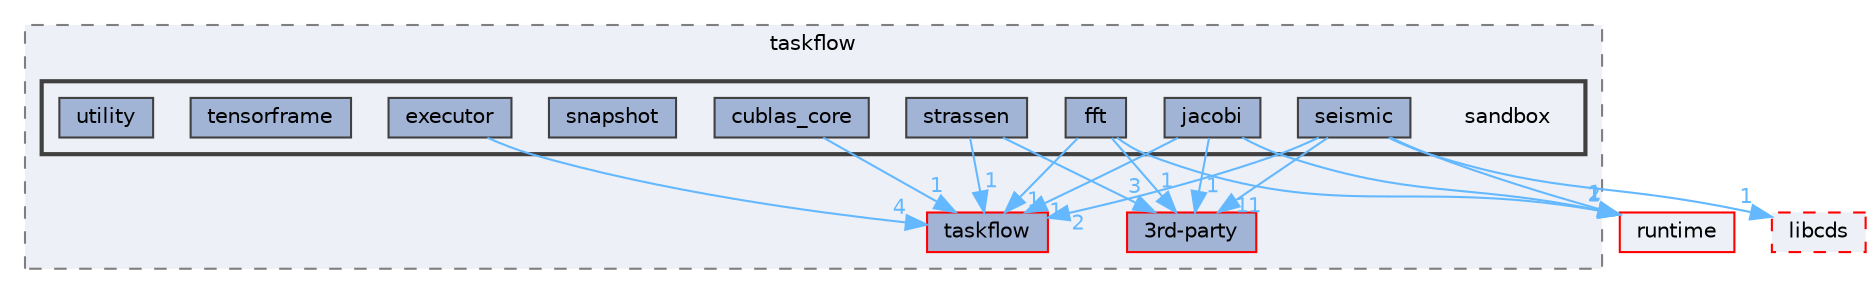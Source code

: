 digraph "external/taskflow/sandbox"
{
 // LATEX_PDF_SIZE
  bgcolor="transparent";
  edge [fontname=Helvetica,fontsize=10,labelfontname=Helvetica,labelfontsize=10];
  node [fontname=Helvetica,fontsize=10,shape=box,height=0.2,width=0.4];
  compound=true
  subgraph clusterdir_a586d2919c2294cf68ed57ec5a464d2f {
    graph [ bgcolor="#edf0f7", pencolor="grey50", label="taskflow", fontname=Helvetica,fontsize=10 style="filled,dashed", URL="dir_a586d2919c2294cf68ed57ec5a464d2f.html",tooltip="root taskflow include dir"]
  dir_335c31d98076110d53a13c1a0e3daa75 [label="taskflow", fillcolor="#a2b4d6", color="red", style="filled", URL="dir_335c31d98076110d53a13c1a0e3daa75.html",tooltip=""];
  dir_8a551ad5ddcada96b3faa8407baf5b5b [label="3rd-party", fillcolor="#a2b4d6", color="red", style="filled", URL="dir_8a551ad5ddcada96b3faa8407baf5b5b.html",tooltip=""];
  subgraph clusterdir_4e7b7f50873fa082c47e16cba185e362 {
    graph [ bgcolor="#edf0f7", pencolor="grey25", label="", fontname=Helvetica,fontsize=10 style="filled,bold", URL="dir_4e7b7f50873fa082c47e16cba185e362.html",tooltip=""]
    dir_4e7b7f50873fa082c47e16cba185e362 [shape=plaintext, label="sandbox"];
  dir_4914235b12d3578f995d92f497506734 [label="cublas_core", fillcolor="#a2b4d6", color="grey25", style="filled", URL="dir_4914235b12d3578f995d92f497506734.html",tooltip=""];
  dir_2049e510eb32f95b1277be035f0b3cd8 [label="executor", fillcolor="#a2b4d6", color="grey25", style="filled", URL="dir_2049e510eb32f95b1277be035f0b3cd8.html",tooltip=""];
  dir_fdfc54c76b3c10c57ed5b6e34478b8dd [label="fft", fillcolor="#a2b4d6", color="grey25", style="filled", URL="dir_fdfc54c76b3c10c57ed5b6e34478b8dd.html",tooltip=""];
  dir_df3ebe56cde8ad1bacdcdfd8d63e539f [label="jacobi", fillcolor="#a2b4d6", color="grey25", style="filled", URL="dir_df3ebe56cde8ad1bacdcdfd8d63e539f.html",tooltip=""];
  dir_bae3fc9f8c1e8729b0a8aa15fba946d2 [label="seismic", fillcolor="#a2b4d6", color="grey25", style="filled", URL="dir_bae3fc9f8c1e8729b0a8aa15fba946d2.html",tooltip=""];
  dir_f09a63299e2a7cd17a9d2e8deb1e68aa [label="snapshot", fillcolor="#a2b4d6", color="grey25", style="filled", URL="dir_f09a63299e2a7cd17a9d2e8deb1e68aa.html",tooltip=""];
  dir_ef6c112d2330e15c7ba03874f4848162 [label="strassen", fillcolor="#a2b4d6", color="grey25", style="filled", URL="dir_ef6c112d2330e15c7ba03874f4848162.html",tooltip=""];
  dir_33641966d9436fd1d7664fd01f38203f [label="tensorframe", fillcolor="#a2b4d6", color="grey25", style="filled", URL="dir_33641966d9436fd1d7664fd01f38203f.html",tooltip=""];
  dir_7d4c8c5d13083ef572440534c598eac4 [label="utility", fillcolor="#a2b4d6", color="grey25", style="filled", URL="dir_7d4c8c5d13083ef572440534c598eac4.html",tooltip=""];
  }
  }
  dir_cb031e414f281a658b23dddb30bb9d2c [label="runtime", fillcolor="#edf0f7", color="red", style="filled", URL="dir_cb031e414f281a658b23dddb30bb9d2c.html",tooltip=""];
  dir_ab6169dce0214f69bd11de922f7415d8 [label="libcds", fillcolor="#edf0f7", color="red", style="filled,dashed", URL="dir_ab6169dce0214f69bd11de922f7415d8.html",tooltip=""];
  dir_4914235b12d3578f995d92f497506734->dir_335c31d98076110d53a13c1a0e3daa75 [headlabel="1", labeldistance=1.5 headhref="dir_000173_000820.html" href="dir_000173_000820.html" color="steelblue1" fontcolor="steelblue1"];
  dir_2049e510eb32f95b1277be035f0b3cd8->dir_335c31d98076110d53a13c1a0e3daa75 [headlabel="4", labeldistance=1.5 headhref="dir_000306_000820.html" href="dir_000306_000820.html" color="steelblue1" fontcolor="steelblue1"];
  dir_fdfc54c76b3c10c57ed5b6e34478b8dd->dir_335c31d98076110d53a13c1a0e3daa75 [headlabel="1", labeldistance=1.5 headhref="dir_000313_000820.html" href="dir_000313_000820.html" color="steelblue1" fontcolor="steelblue1"];
  dir_fdfc54c76b3c10c57ed5b6e34478b8dd->dir_8a551ad5ddcada96b3faa8407baf5b5b [headlabel="1", labeldistance=1.5 headhref="dir_000313_000012.html" href="dir_000313_000012.html" color="steelblue1" fontcolor="steelblue1"];
  dir_fdfc54c76b3c10c57ed5b6e34478b8dd->dir_cb031e414f281a658b23dddb30bb9d2c [headlabel="1", labeldistance=1.5 headhref="dir_000313_000628.html" href="dir_000313_000628.html" color="steelblue1" fontcolor="steelblue1"];
  dir_df3ebe56cde8ad1bacdcdfd8d63e539f->dir_335c31d98076110d53a13c1a0e3daa75 [headlabel="1", labeldistance=1.5 headhref="dir_000426_000820.html" href="dir_000426_000820.html" color="steelblue1" fontcolor="steelblue1"];
  dir_df3ebe56cde8ad1bacdcdfd8d63e539f->dir_8a551ad5ddcada96b3faa8407baf5b5b [headlabel="1", labeldistance=1.5 headhref="dir_000426_000012.html" href="dir_000426_000012.html" color="steelblue1" fontcolor="steelblue1"];
  dir_df3ebe56cde8ad1bacdcdfd8d63e539f->dir_cb031e414f281a658b23dddb30bb9d2c [headlabel="2", labeldistance=1.5 headhref="dir_000426_000628.html" href="dir_000426_000628.html" color="steelblue1" fontcolor="steelblue1"];
  dir_bae3fc9f8c1e8729b0a8aa15fba946d2->dir_335c31d98076110d53a13c1a0e3daa75 [headlabel="2", labeldistance=1.5 headhref="dir_000648_000820.html" href="dir_000648_000820.html" color="steelblue1" fontcolor="steelblue1"];
  dir_bae3fc9f8c1e8729b0a8aa15fba946d2->dir_8a551ad5ddcada96b3faa8407baf5b5b [headlabel="11", labeldistance=1.5 headhref="dir_000648_000012.html" href="dir_000648_000012.html" color="steelblue1" fontcolor="steelblue1"];
  dir_bae3fc9f8c1e8729b0a8aa15fba946d2->dir_ab6169dce0214f69bd11de922f7415d8 [headlabel="1", labeldistance=1.5 headhref="dir_000648_000445.html" href="dir_000648_000445.html" color="steelblue1" fontcolor="steelblue1"];
  dir_bae3fc9f8c1e8729b0a8aa15fba946d2->dir_cb031e414f281a658b23dddb30bb9d2c [headlabel="1", labeldistance=1.5 headhref="dir_000648_000628.html" href="dir_000648_000628.html" color="steelblue1" fontcolor="steelblue1"];
  dir_ef6c112d2330e15c7ba03874f4848162->dir_335c31d98076110d53a13c1a0e3daa75 [headlabel="1", labeldistance=1.5 headhref="dir_000794_000820.html" href="dir_000794_000820.html" color="steelblue1" fontcolor="steelblue1"];
  dir_ef6c112d2330e15c7ba03874f4848162->dir_8a551ad5ddcada96b3faa8407baf5b5b [headlabel="3", labeldistance=1.5 headhref="dir_000794_000012.html" href="dir_000794_000012.html" color="steelblue1" fontcolor="steelblue1"];
}
